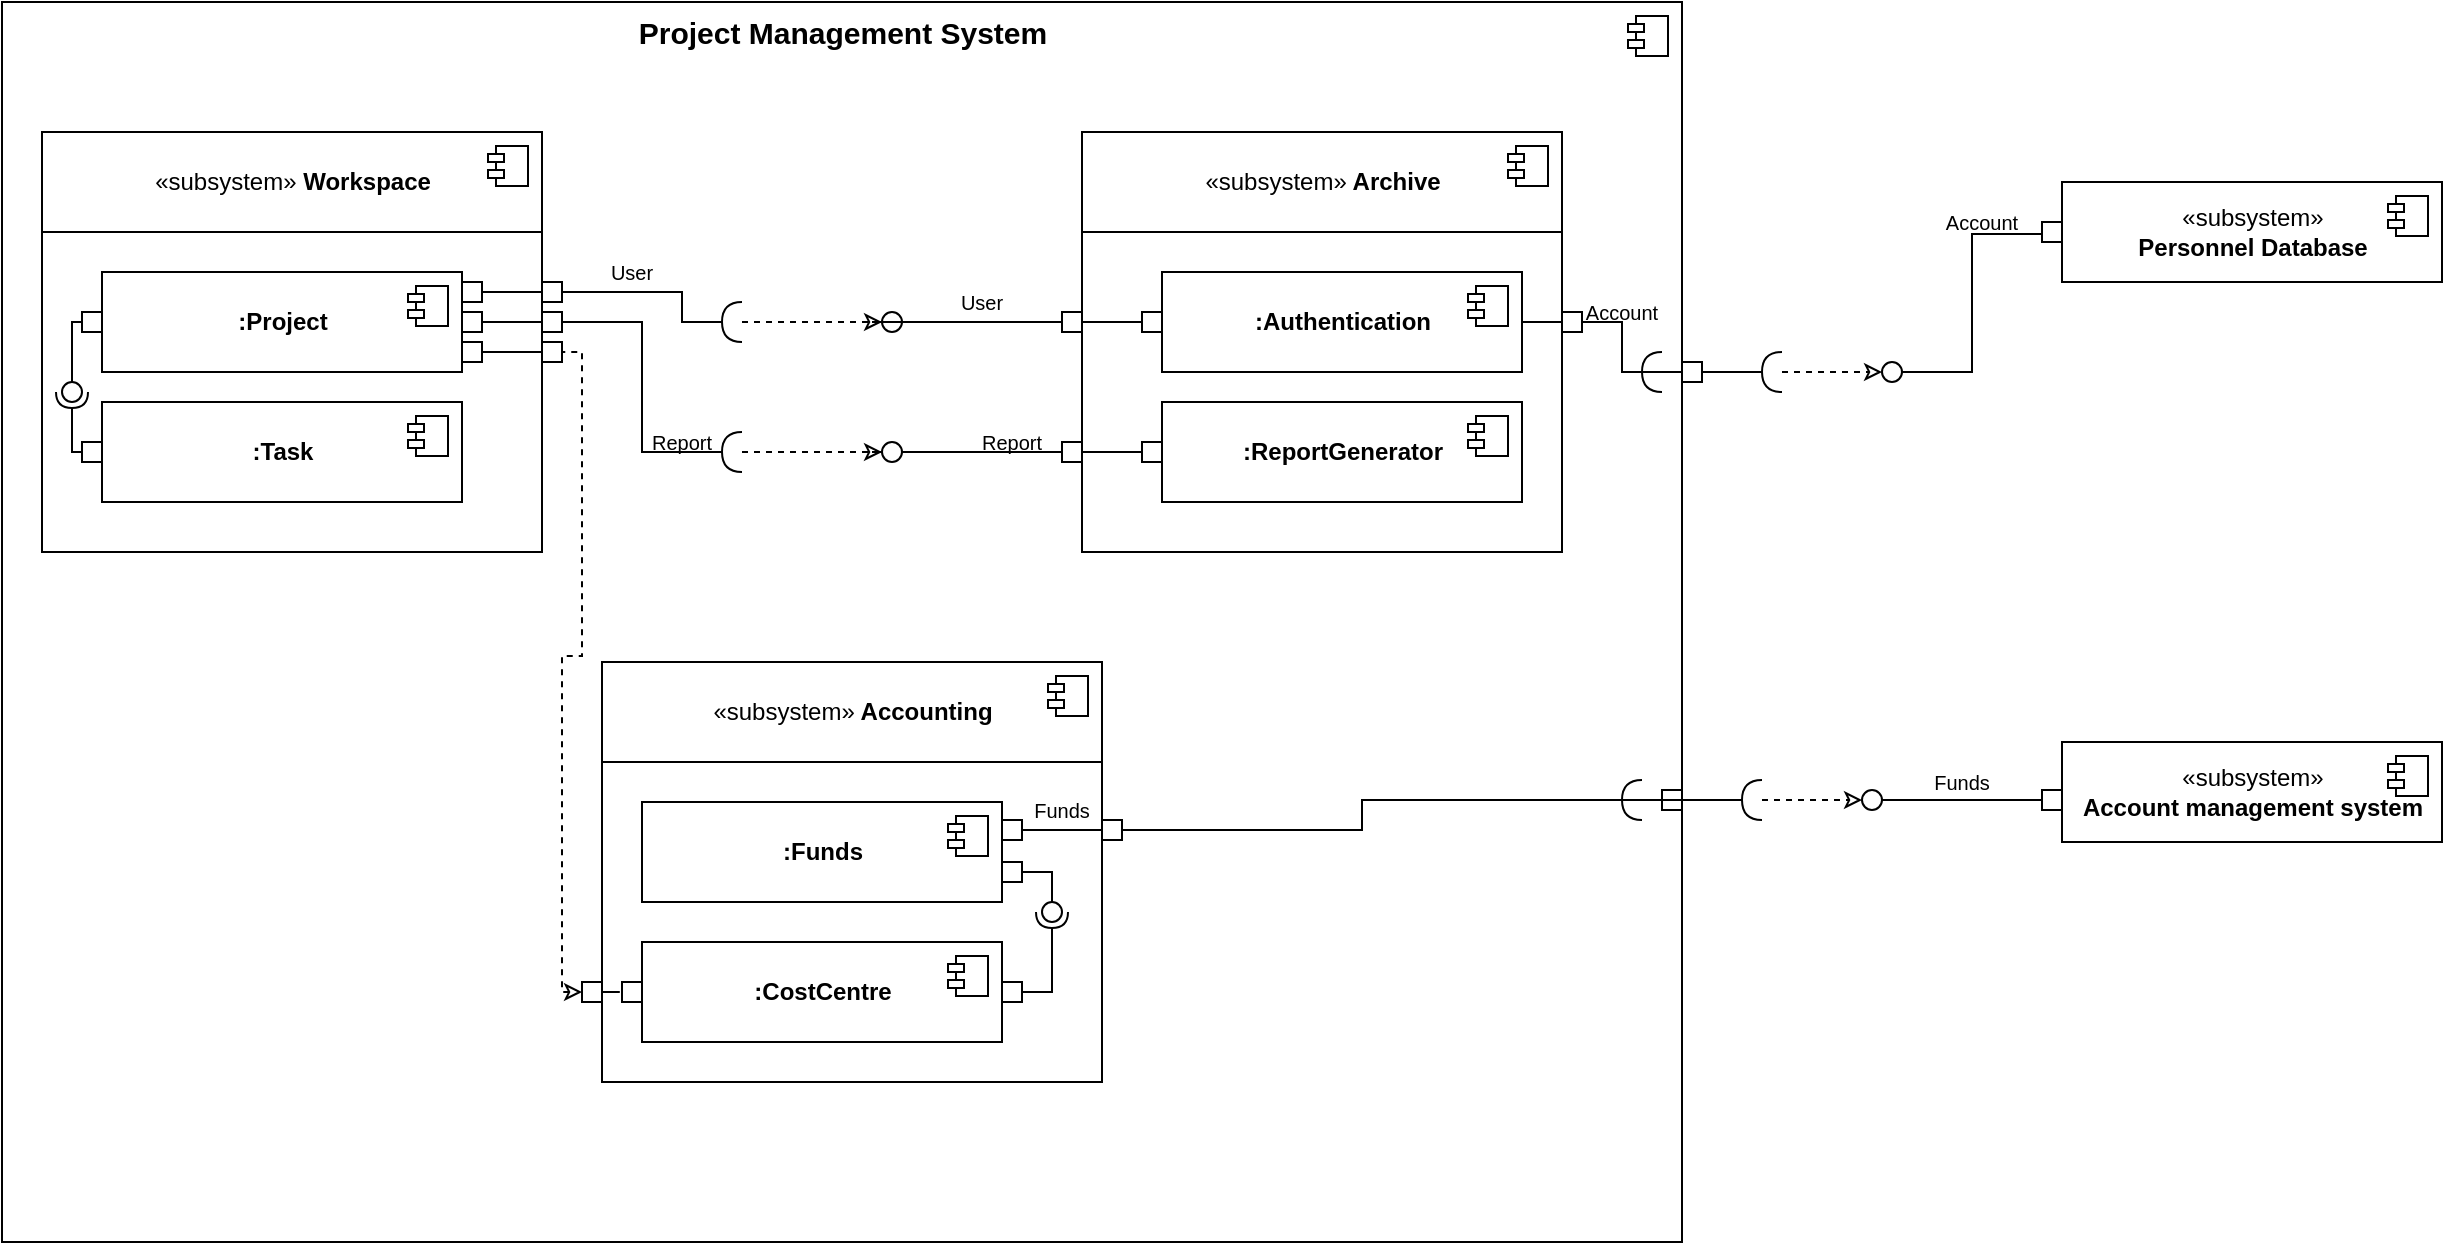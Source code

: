 <mxfile version="14.6.9" type="github">
  <diagram name="Page-1" id="5f0bae14-7c28-e335-631c-24af17079c00">
    <mxGraphModel dx="1654" dy="868" grid="1" gridSize="10" guides="1" tooltips="1" connect="1" arrows="1" fold="1" page="1" pageScale="1" pageWidth="1100" pageHeight="850" background="#ffffff" math="0" shadow="0">
      <root>
        <mxCell id="0" />
        <mxCell id="1" parent="0" />
        <mxCell id="7hVWozrfAJZLWaMvnfx6-36" value="&lt;font size=&quot;1&quot;&gt;&lt;b style=&quot;font-size: 15px&quot;&gt;Project Management System&lt;/b&gt;&lt;/font&gt;" style="html=1;dropTarget=0;verticalAlign=top;" parent="1" vertex="1">
          <mxGeometry x="130" y="30" width="840" height="620" as="geometry" />
        </mxCell>
        <mxCell id="7hVWozrfAJZLWaMvnfx6-37" value="" style="shape=module;jettyWidth=8;jettyHeight=4;" parent="7hVWozrfAJZLWaMvnfx6-36" vertex="1">
          <mxGeometry x="1" width="20" height="20" relative="1" as="geometry">
            <mxPoint x="-27" y="7" as="offset" />
          </mxGeometry>
        </mxCell>
        <mxCell id="7hVWozrfAJZLWaMvnfx6-3" value="«subsystem»&lt;b&gt; Archive&lt;/b&gt;" style="html=1;dropTarget=0;" parent="1" vertex="1">
          <mxGeometry x="670" y="95" width="240" height="50" as="geometry" />
        </mxCell>
        <mxCell id="7hVWozrfAJZLWaMvnfx6-4" value="" style="shape=module;jettyWidth=8;jettyHeight=4;" parent="7hVWozrfAJZLWaMvnfx6-3" vertex="1">
          <mxGeometry x="1" width="20" height="20" relative="1" as="geometry">
            <mxPoint x="-27" y="7" as="offset" />
          </mxGeometry>
        </mxCell>
        <mxCell id="7hVWozrfAJZLWaMvnfx6-5" value="" style="whiteSpace=wrap;html=1;" parent="1" vertex="1">
          <mxGeometry x="670" y="145" width="240" height="160" as="geometry" />
        </mxCell>
        <mxCell id="7hVWozrfAJZLWaMvnfx6-46" style="edgeStyle=orthogonalEdgeStyle;rounded=0;orthogonalLoop=1;jettySize=auto;html=1;entryX=0;entryY=0.5;entryDx=0;entryDy=0;endArrow=none;endFill=0;startArrow=none;" parent="1" source="7hVWozrfAJZLWaMvnfx6-47" target="7hVWozrfAJZLWaMvnfx6-44" edge="1">
          <mxGeometry relative="1" as="geometry">
            <Array as="points" />
          </mxGeometry>
        </mxCell>
        <mxCell id="7hVWozrfAJZLWaMvnfx6-12" value="&lt;b&gt;:Authentication&lt;/b&gt;&lt;br&gt;&lt;b&gt;&lt;/b&gt;" style="html=1;dropTarget=0;" parent="1" vertex="1">
          <mxGeometry x="710" y="165" width="180" height="50" as="geometry" />
        </mxCell>
        <mxCell id="7hVWozrfAJZLWaMvnfx6-13" value="" style="shape=module;jettyWidth=8;jettyHeight=4;" parent="7hVWozrfAJZLWaMvnfx6-12" vertex="1">
          <mxGeometry x="1" width="20" height="20" relative="1" as="geometry">
            <mxPoint x="-27" y="7" as="offset" />
          </mxGeometry>
        </mxCell>
        <mxCell id="7hVWozrfAJZLWaMvnfx6-14" value="&lt;b&gt;:ReportGenerator&lt;/b&gt;" style="html=1;dropTarget=0;" parent="1" vertex="1">
          <mxGeometry x="710" y="230" width="180" height="50" as="geometry" />
        </mxCell>
        <mxCell id="7hVWozrfAJZLWaMvnfx6-15" value="" style="shape=module;jettyWidth=8;jettyHeight=4;" parent="7hVWozrfAJZLWaMvnfx6-14" vertex="1">
          <mxGeometry x="1" width="20" height="20" relative="1" as="geometry">
            <mxPoint x="-27" y="7" as="offset" />
          </mxGeometry>
        </mxCell>
        <mxCell id="7hVWozrfAJZLWaMvnfx6-18" value="«subsystem»&lt;b&gt; Workspace&lt;/b&gt;" style="html=1;dropTarget=0;" parent="1" vertex="1">
          <mxGeometry x="150" y="95" width="250" height="50" as="geometry" />
        </mxCell>
        <mxCell id="7hVWozrfAJZLWaMvnfx6-19" value="" style="shape=module;jettyWidth=8;jettyHeight=4;" parent="7hVWozrfAJZLWaMvnfx6-18" vertex="1">
          <mxGeometry x="1" width="20" height="20" relative="1" as="geometry">
            <mxPoint x="-27" y="7" as="offset" />
          </mxGeometry>
        </mxCell>
        <mxCell id="7hVWozrfAJZLWaMvnfx6-20" value="" style="whiteSpace=wrap;html=1;" parent="1" vertex="1">
          <mxGeometry x="150" y="145" width="250" height="160" as="geometry" />
        </mxCell>
        <mxCell id="7hVWozrfAJZLWaMvnfx6-21" value="&lt;b&gt;:Project&lt;/b&gt;" style="html=1;dropTarget=0;" parent="1" vertex="1">
          <mxGeometry x="180" y="165" width="180" height="50" as="geometry" />
        </mxCell>
        <mxCell id="7hVWozrfAJZLWaMvnfx6-22" value="" style="shape=module;jettyWidth=8;jettyHeight=4;" parent="7hVWozrfAJZLWaMvnfx6-21" vertex="1">
          <mxGeometry x="1" width="20" height="20" relative="1" as="geometry">
            <mxPoint x="-27" y="7" as="offset" />
          </mxGeometry>
        </mxCell>
        <mxCell id="7hVWozrfAJZLWaMvnfx6-23" value="&lt;b&gt;:Task&lt;/b&gt;" style="html=1;dropTarget=0;" parent="1" vertex="1">
          <mxGeometry x="180" y="230" width="180" height="50" as="geometry" />
        </mxCell>
        <mxCell id="7hVWozrfAJZLWaMvnfx6-24" value="" style="shape=module;jettyWidth=8;jettyHeight=4;" parent="7hVWozrfAJZLWaMvnfx6-23" vertex="1">
          <mxGeometry x="1" width="20" height="20" relative="1" as="geometry">
            <mxPoint x="-27" y="7" as="offset" />
          </mxGeometry>
        </mxCell>
        <mxCell id="7hVWozrfAJZLWaMvnfx6-27" value="«subsystem»&lt;b&gt; Accounting&lt;/b&gt;" style="html=1;dropTarget=0;" parent="1" vertex="1">
          <mxGeometry x="430" y="360" width="250" height="50" as="geometry" />
        </mxCell>
        <mxCell id="7hVWozrfAJZLWaMvnfx6-28" value="" style="shape=module;jettyWidth=8;jettyHeight=4;" parent="7hVWozrfAJZLWaMvnfx6-27" vertex="1">
          <mxGeometry x="1" width="20" height="20" relative="1" as="geometry">
            <mxPoint x="-27" y="7" as="offset" />
          </mxGeometry>
        </mxCell>
        <mxCell id="7hVWozrfAJZLWaMvnfx6-29" value="" style="whiteSpace=wrap;html=1;" parent="1" vertex="1">
          <mxGeometry x="430" y="410" width="250" height="160" as="geometry" />
        </mxCell>
        <mxCell id="7hVWozrfAJZLWaMvnfx6-30" value="&lt;b&gt;:Funds&lt;/b&gt;" style="html=1;dropTarget=0;" parent="1" vertex="1">
          <mxGeometry x="450" y="430" width="180" height="50" as="geometry" />
        </mxCell>
        <mxCell id="7hVWozrfAJZLWaMvnfx6-31" value="" style="shape=module;jettyWidth=8;jettyHeight=4;" parent="7hVWozrfAJZLWaMvnfx6-30" vertex="1">
          <mxGeometry x="1" width="20" height="20" relative="1" as="geometry">
            <mxPoint x="-27" y="7" as="offset" />
          </mxGeometry>
        </mxCell>
        <mxCell id="7hVWozrfAJZLWaMvnfx6-32" value="&lt;b&gt;:CostCentre&lt;/b&gt;" style="html=1;dropTarget=0;" parent="1" vertex="1">
          <mxGeometry x="450" y="500" width="180" height="50" as="geometry" />
        </mxCell>
        <mxCell id="7hVWozrfAJZLWaMvnfx6-33" value="" style="shape=module;jettyWidth=8;jettyHeight=4;" parent="7hVWozrfAJZLWaMvnfx6-32" vertex="1">
          <mxGeometry x="1" width="20" height="20" relative="1" as="geometry">
            <mxPoint x="-27" y="7" as="offset" />
          </mxGeometry>
        </mxCell>
        <mxCell id="7hVWozrfAJZLWaMvnfx6-38" value="&lt;div&gt;«subsystem»&lt;b&gt;&lt;br&gt;&lt;/b&gt;&lt;/div&gt;&lt;div&gt;&lt;b&gt;Personnel Database&lt;/b&gt;&lt;/div&gt;" style="html=1;dropTarget=0;" parent="1" vertex="1">
          <mxGeometry x="1160" y="120" width="190" height="50" as="geometry" />
        </mxCell>
        <mxCell id="7hVWozrfAJZLWaMvnfx6-39" value="" style="shape=module;jettyWidth=8;jettyHeight=4;" parent="7hVWozrfAJZLWaMvnfx6-38" vertex="1">
          <mxGeometry x="1" width="20" height="20" relative="1" as="geometry">
            <mxPoint x="-27" y="7" as="offset" />
          </mxGeometry>
        </mxCell>
        <mxCell id="_KExfXiHHiprLWBPzAT7-42" style="edgeStyle=orthogonalEdgeStyle;rounded=0;orthogonalLoop=1;jettySize=auto;html=1;dashed=1;endArrow=classic;endFill=0;" edge="1" parent="1" source="7hVWozrfAJZLWaMvnfx6-41">
          <mxGeometry relative="1" as="geometry">
            <mxPoint x="1070" y="215" as="targetPoint" />
          </mxGeometry>
        </mxCell>
        <mxCell id="7hVWozrfAJZLWaMvnfx6-41" value="" style="shape=requiredInterface;html=1;verticalLabelPosition=bottom;direction=west;" parent="1" vertex="1">
          <mxGeometry x="1010" y="205" width="10" height="20" as="geometry" />
        </mxCell>
        <mxCell id="7hVWozrfAJZLWaMvnfx6-44" value="" style="rounded=0;whiteSpace=wrap;html=1;align=right;" parent="1" vertex="1">
          <mxGeometry x="970" y="210" width="10" height="10" as="geometry" />
        </mxCell>
        <mxCell id="7hVWozrfAJZLWaMvnfx6-45" value="" style="edgeStyle=orthogonalEdgeStyle;rounded=0;orthogonalLoop=1;jettySize=auto;html=1;entryX=1;entryY=0.5;entryDx=0;entryDy=0;startArrow=none;endArrow=none;endFill=0;" parent="1" source="7hVWozrfAJZLWaMvnfx6-41" target="7hVWozrfAJZLWaMvnfx6-44" edge="1">
          <mxGeometry relative="1" as="geometry">
            <mxPoint x="1040" y="220" as="sourcePoint" />
            <mxPoint x="970" y="220" as="targetPoint" />
            <Array as="points">
              <mxPoint x="990" y="215" />
              <mxPoint x="990" y="215" />
            </Array>
          </mxGeometry>
        </mxCell>
        <mxCell id="7hVWozrfAJZLWaMvnfx6-47" value="" style="shape=requiredInterface;html=1;verticalLabelPosition=bottom;direction=west;" parent="1" vertex="1">
          <mxGeometry x="950" y="205" width="10" height="20" as="geometry" />
        </mxCell>
        <mxCell id="7hVWozrfAJZLWaMvnfx6-48" value="" style="edgeStyle=orthogonalEdgeStyle;rounded=0;orthogonalLoop=1;jettySize=auto;html=1;entryX=1;entryY=0.5;entryDx=0;entryDy=0;endArrow=none;endFill=0;exitX=1;exitY=0.5;exitDx=0;exitDy=0;entryPerimeter=0;startArrow=none;" parent="1" source="_KExfXiHHiprLWBPzAT7-40" target="7hVWozrfAJZLWaMvnfx6-47" edge="1">
          <mxGeometry relative="1" as="geometry">
            <mxPoint x="890" y="215" as="sourcePoint" />
            <mxPoint x="970" y="215" as="targetPoint" />
            <Array as="points">
              <mxPoint x="940" y="190" />
              <mxPoint x="940" y="215" />
            </Array>
          </mxGeometry>
        </mxCell>
        <mxCell id="7hVWozrfAJZLWaMvnfx6-51" value="&lt;div&gt;«subsystem»&lt;b&gt;&lt;br&gt;&lt;/b&gt;&lt;/div&gt;&lt;div&gt;&lt;b&gt;Account management system&lt;/b&gt;&lt;/div&gt;" style="html=1;dropTarget=0;" parent="1" vertex="1">
          <mxGeometry x="1160" y="400" width="190" height="50" as="geometry" />
        </mxCell>
        <mxCell id="7hVWozrfAJZLWaMvnfx6-52" value="" style="shape=module;jettyWidth=8;jettyHeight=4;" parent="7hVWozrfAJZLWaMvnfx6-51" vertex="1">
          <mxGeometry x="1" width="20" height="20" relative="1" as="geometry">
            <mxPoint x="-27" y="7" as="offset" />
          </mxGeometry>
        </mxCell>
        <mxCell id="7hVWozrfAJZLWaMvnfx6-69" style="edgeStyle=orthogonalEdgeStyle;rounded=0;orthogonalLoop=1;jettySize=auto;html=1;entryX=0;entryY=0.5;entryDx=0;entryDy=0;endArrow=none;endFill=0;exitX=1;exitY=0.5;exitDx=0;exitDy=0;" parent="1" source="7hVWozrfAJZLWaMvnfx6-68" target="7hVWozrfAJZLWaMvnfx6-71" edge="1">
          <mxGeometry relative="1" as="geometry">
            <mxPoint x="390" y="190" as="targetPoint" />
            <Array as="points">
              <mxPoint x="400" y="205" />
            </Array>
          </mxGeometry>
        </mxCell>
        <mxCell id="7hVWozrfAJZLWaMvnfx6-68" value="" style="rounded=0;whiteSpace=wrap;html=1;align=right;" parent="1" vertex="1">
          <mxGeometry x="360" y="200" width="10" height="10" as="geometry" />
        </mxCell>
        <mxCell id="7hVWozrfAJZLWaMvnfx6-71" value="" style="rounded=0;whiteSpace=wrap;html=1;align=right;" parent="1" vertex="1">
          <mxGeometry x="400" y="200" width="10" height="10" as="geometry" />
        </mxCell>
        <mxCell id="7hVWozrfAJZLWaMvnfx6-75" value="" style="rounded=0;whiteSpace=wrap;html=1;align=right;" parent="1" vertex="1">
          <mxGeometry x="440" y="520" width="10" height="10" as="geometry" />
        </mxCell>
        <mxCell id="7hVWozrfAJZLWaMvnfx6-78" style="edgeStyle=orthogonalEdgeStyle;rounded=0;orthogonalLoop=1;jettySize=auto;html=1;endArrow=none;endFill=0;exitX=1;exitY=0.5;exitDx=0;exitDy=0;entryX=-0.109;entryY=0.574;entryDx=0;entryDy=0;entryPerimeter=0;" parent="1" source="7hVWozrfAJZLWaMvnfx6-76" target="7hVWozrfAJZLWaMvnfx6-75" edge="1">
          <mxGeometry relative="1" as="geometry" />
        </mxCell>
        <mxCell id="7hVWozrfAJZLWaMvnfx6-76" value="" style="rounded=0;whiteSpace=wrap;html=1;align=right;" parent="1" vertex="1">
          <mxGeometry x="420" y="520" width="10" height="10" as="geometry" />
        </mxCell>
        <mxCell id="7hVWozrfAJZLWaMvnfx6-77" value="" style="edgeStyle=orthogonalEdgeStyle;rounded=0;orthogonalLoop=1;jettySize=auto;html=1;endArrow=none;endFill=0;entryX=1;entryY=0.5;entryDx=0;entryDy=0;dashed=1;exitX=0;exitY=0.5;exitDx=0;exitDy=0;startArrow=classic;startFill=0;" parent="1" source="7hVWozrfAJZLWaMvnfx6-76" target="7hVWozrfAJZLWaMvnfx6-71" edge="1">
          <mxGeometry relative="1" as="geometry">
            <mxPoint x="427.8" y="526.16" as="sourcePoint" />
            <mxPoint x="410" y="190.034" as="targetPoint" />
            <Array as="points">
              <mxPoint x="410" y="525" />
              <mxPoint x="410" y="357" />
              <mxPoint x="420" y="357" />
              <mxPoint x="420" y="205" />
            </Array>
          </mxGeometry>
        </mxCell>
        <mxCell id="7hVWozrfAJZLWaMvnfx6-80" value="" style="rounded=0;orthogonalLoop=1;jettySize=auto;html=1;endArrow=none;endFill=0;exitX=0;exitY=0.5;exitDx=0;exitDy=0;startArrow=none;" parent="1" source="7hVWozrfAJZLWaMvnfx6-83" target="7hVWozrfAJZLWaMvnfx6-82" edge="1">
          <mxGeometry relative="1" as="geometry">
            <mxPoint x="390" y="255" as="sourcePoint" />
            <Array as="points">
              <mxPoint x="165" y="190" />
            </Array>
          </mxGeometry>
        </mxCell>
        <mxCell id="7hVWozrfAJZLWaMvnfx6-81" value="" style="rounded=0;orthogonalLoop=1;jettySize=auto;html=1;endArrow=halfCircle;endFill=0;entryX=0.5;entryY=0.5;entryDx=0;entryDy=0;endSize=6;strokeWidth=1;startArrow=none;exitX=0;exitY=0.5;exitDx=0;exitDy=0;" parent="1" target="7hVWozrfAJZLWaMvnfx6-82" edge="1" source="7hVWozrfAJZLWaMvnfx6-85">
          <mxGeometry relative="1" as="geometry">
            <mxPoint x="165" y="255" as="sourcePoint" />
            <Array as="points">
              <mxPoint x="165" y="255" />
            </Array>
          </mxGeometry>
        </mxCell>
        <mxCell id="7hVWozrfAJZLWaMvnfx6-82" value="" style="ellipse;whiteSpace=wrap;html=1;fontFamily=Helvetica;fontSize=12;fontColor=#000000;align=center;strokeColor=#000000;fillColor=#ffffff;points=[];aspect=fixed;resizable=0;" parent="1" vertex="1">
          <mxGeometry x="160" y="220" width="10" height="10" as="geometry" />
        </mxCell>
        <mxCell id="7hVWozrfAJZLWaMvnfx6-83" value="" style="rounded=0;whiteSpace=wrap;html=1;align=right;" parent="1" vertex="1">
          <mxGeometry x="170" y="185" width="10" height="10" as="geometry" />
        </mxCell>
        <mxCell id="7hVWozrfAJZLWaMvnfx6-84" value="" style="rounded=0;orthogonalLoop=1;jettySize=auto;html=1;endArrow=none;endFill=0;exitX=0;exitY=0.5;exitDx=0;exitDy=0;" parent="1" source="7hVWozrfAJZLWaMvnfx6-21" target="7hVWozrfAJZLWaMvnfx6-83" edge="1">
          <mxGeometry relative="1" as="geometry">
            <mxPoint x="180" y="190" as="sourcePoint" />
            <mxPoint x="165" y="220" as="targetPoint" />
            <Array as="points" />
          </mxGeometry>
        </mxCell>
        <mxCell id="7hVWozrfAJZLWaMvnfx6-85" value="" style="rounded=0;whiteSpace=wrap;html=1;align=right;" parent="1" vertex="1">
          <mxGeometry x="170" y="250" width="10" height="10" as="geometry" />
        </mxCell>
        <mxCell id="7hVWozrfAJZLWaMvnfx6-87" value="" style="rounded=0;orthogonalLoop=1;jettySize=auto;html=1;endArrow=none;endFill=0;endSize=6;strokeWidth=1;" parent="1" edge="1">
          <mxGeometry relative="1" as="geometry">
            <mxPoint x="165" y="255" as="sourcePoint" />
            <mxPoint x="165" y="255" as="targetPoint" />
            <Array as="points">
              <mxPoint x="165" y="255" />
            </Array>
          </mxGeometry>
        </mxCell>
        <mxCell id="_KExfXiHHiprLWBPzAT7-3" value="" style="rounded=0;whiteSpace=wrap;html=1;align=right;" vertex="1" parent="1">
          <mxGeometry x="630" y="460" width="10" height="10" as="geometry" />
        </mxCell>
        <mxCell id="_KExfXiHHiprLWBPzAT7-4" value="" style="rounded=0;orthogonalLoop=1;jettySize=auto;html=1;endArrow=none;endFill=0;startArrow=none;exitX=1;exitY=0.5;exitDx=0;exitDy=0;" edge="1" source="_KExfXiHHiprLWBPzAT7-3" target="_KExfXiHHiprLWBPzAT7-5" parent="1">
          <mxGeometry relative="1" as="geometry">
            <mxPoint x="640" y="455" as="sourcePoint" />
            <Array as="points">
              <mxPoint x="655" y="465" />
            </Array>
          </mxGeometry>
        </mxCell>
        <mxCell id="_KExfXiHHiprLWBPzAT7-5" value="" style="ellipse;whiteSpace=wrap;html=1;fontFamily=Helvetica;fontSize=12;fontColor=#000000;align=center;strokeColor=#000000;fillColor=#ffffff;points=[];aspect=fixed;resizable=0;" vertex="1" parent="1">
          <mxGeometry x="650" y="480" width="10" height="10" as="geometry" />
        </mxCell>
        <mxCell id="_KExfXiHHiprLWBPzAT7-6" value="" style="rounded=0;orthogonalLoop=1;jettySize=auto;html=1;endArrow=halfCircle;endFill=0;endSize=6;strokeWidth=1;startArrow=none;exitX=0;exitY=0.5;exitDx=0;exitDy=0;" edge="1" source="_KExfXiHHiprLWBPzAT7-7" parent="1">
          <mxGeometry relative="1" as="geometry">
            <mxPoint x="665" y="515" as="sourcePoint" />
            <Array as="points">
              <mxPoint x="655" y="525" />
            </Array>
            <mxPoint x="655" y="485" as="targetPoint" />
          </mxGeometry>
        </mxCell>
        <mxCell id="_KExfXiHHiprLWBPzAT7-7" value="" style="rounded=0;whiteSpace=wrap;html=1;align=right;" vertex="1" parent="1">
          <mxGeometry x="630" y="520" width="10" height="10" as="geometry" />
        </mxCell>
        <mxCell id="_KExfXiHHiprLWBPzAT7-9" value="" style="rounded=0;whiteSpace=wrap;html=1;align=right;" vertex="1" parent="1">
          <mxGeometry x="660" y="250" width="10" height="10" as="geometry" />
        </mxCell>
        <mxCell id="_KExfXiHHiprLWBPzAT7-19" style="edgeStyle=orthogonalEdgeStyle;rounded=0;orthogonalLoop=1;jettySize=auto;html=1;entryX=1;entryY=0.5;entryDx=0;entryDy=0;entryPerimeter=0;endArrow=none;endFill=0;" edge="1" parent="1" source="_KExfXiHHiprLWBPzAT7-12" target="_KExfXiHHiprLWBPzAT7-18">
          <mxGeometry relative="1" as="geometry">
            <Array as="points">
              <mxPoint x="450" y="190" />
              <mxPoint x="450" y="255" />
            </Array>
          </mxGeometry>
        </mxCell>
        <mxCell id="_KExfXiHHiprLWBPzAT7-12" value="" style="rounded=0;whiteSpace=wrap;html=1;align=right;" vertex="1" parent="1">
          <mxGeometry x="400" y="185" width="10" height="10" as="geometry" />
        </mxCell>
        <mxCell id="_KExfXiHHiprLWBPzAT7-17" style="edgeStyle=orthogonalEdgeStyle;rounded=0;orthogonalLoop=1;jettySize=auto;html=1;endArrow=none;endFill=0;exitX=1;exitY=0.5;exitDx=0;exitDy=0;" edge="1" parent="1" source="_KExfXiHHiprLWBPzAT7-13">
          <mxGeometry relative="1" as="geometry">
            <mxPoint x="400" y="180" as="targetPoint" />
            <Array as="points">
              <mxPoint x="400" y="190" />
            </Array>
          </mxGeometry>
        </mxCell>
        <mxCell id="_KExfXiHHiprLWBPzAT7-13" value="" style="rounded=0;whiteSpace=wrap;html=1;align=right;" vertex="1" parent="1">
          <mxGeometry x="360" y="185" width="10" height="10" as="geometry" />
        </mxCell>
        <mxCell id="_KExfXiHHiprLWBPzAT7-16" style="edgeStyle=orthogonalEdgeStyle;rounded=0;orthogonalLoop=1;jettySize=auto;html=1;exitX=0;exitY=0.5;exitDx=0;exitDy=0;entryX=1;entryY=0.5;entryDx=0;entryDy=0;endArrow=none;endFill=0;" edge="1" parent="1" source="_KExfXiHHiprLWBPzAT7-14" target="_KExfXiHHiprLWBPzAT7-9">
          <mxGeometry relative="1" as="geometry">
            <mxPoint x="670" y="257" as="targetPoint" />
            <Array as="points">
              <mxPoint x="690" y="255" />
              <mxPoint x="690" y="255" />
            </Array>
          </mxGeometry>
        </mxCell>
        <mxCell id="_KExfXiHHiprLWBPzAT7-14" value="" style="rounded=0;whiteSpace=wrap;html=1;align=right;" vertex="1" parent="1">
          <mxGeometry x="700" y="250" width="10" height="10" as="geometry" />
        </mxCell>
        <mxCell id="_KExfXiHHiprLWBPzAT7-21" style="edgeStyle=orthogonalEdgeStyle;rounded=0;orthogonalLoop=1;jettySize=auto;html=1;dashed=1;endArrow=classic;endFill=0;" edge="1" parent="1" source="_KExfXiHHiprLWBPzAT7-18">
          <mxGeometry relative="1" as="geometry">
            <mxPoint x="570" y="255" as="targetPoint" />
            <Array as="points">
              <mxPoint x="495" y="255" />
            </Array>
          </mxGeometry>
        </mxCell>
        <mxCell id="_KExfXiHHiprLWBPzAT7-18" value="" style="shape=requiredInterface;html=1;verticalLabelPosition=bottom;direction=west;" vertex="1" parent="1">
          <mxGeometry x="490" y="245" width="10" height="20" as="geometry" />
        </mxCell>
        <mxCell id="_KExfXiHHiprLWBPzAT7-22" style="edgeStyle=orthogonalEdgeStyle;rounded=0;orthogonalLoop=1;jettySize=auto;html=1;entryX=0;entryY=0.5;entryDx=0;entryDy=0;endArrow=none;endFill=0;" edge="1" parent="1" source="_KExfXiHHiprLWBPzAT7-20" target="_KExfXiHHiprLWBPzAT7-9">
          <mxGeometry relative="1" as="geometry">
            <Array as="points">
              <mxPoint x="565" y="255" />
              <mxPoint x="565" y="255" />
            </Array>
          </mxGeometry>
        </mxCell>
        <mxCell id="_KExfXiHHiprLWBPzAT7-20" value="" style="ellipse;whiteSpace=wrap;html=1;fontFamily=Helvetica;fontSize=12;fontColor=#000000;align=center;strokeColor=#000000;fillColor=#ffffff;points=[];aspect=fixed;resizable=0;" vertex="1" parent="1">
          <mxGeometry x="570" y="250" width="10" height="10" as="geometry" />
        </mxCell>
        <mxCell id="_KExfXiHHiprLWBPzAT7-25" value="" style="rounded=0;whiteSpace=wrap;html=1;align=right;" vertex="1" parent="1">
          <mxGeometry x="360" y="170" width="10" height="10" as="geometry" />
        </mxCell>
        <mxCell id="_KExfXiHHiprLWBPzAT7-26" style="edgeStyle=orthogonalEdgeStyle;rounded=0;orthogonalLoop=1;jettySize=auto;html=1;endArrow=none;endFill=0;exitX=1;exitY=0.5;exitDx=0;exitDy=0;" edge="1" source="_KExfXiHHiprLWBPzAT7-25" parent="1">
          <mxGeometry relative="1" as="geometry">
            <mxPoint x="400" y="165" as="targetPoint" />
            <Array as="points">
              <mxPoint x="400" y="175" />
            </Array>
          </mxGeometry>
        </mxCell>
        <mxCell id="_KExfXiHHiprLWBPzAT7-27" value="" style="rounded=0;whiteSpace=wrap;html=1;align=right;" vertex="1" parent="1">
          <mxGeometry x="400" y="170" width="10" height="10" as="geometry" />
        </mxCell>
        <mxCell id="_KExfXiHHiprLWBPzAT7-28" style="edgeStyle=orthogonalEdgeStyle;rounded=0;orthogonalLoop=1;jettySize=auto;html=1;endArrow=none;endFill=0;" edge="1" source="_KExfXiHHiprLWBPzAT7-27" parent="1">
          <mxGeometry relative="1" as="geometry">
            <mxPoint x="490" y="190" as="targetPoint" />
            <Array as="points">
              <mxPoint x="470" y="175" />
              <mxPoint x="470" y="190" />
              <mxPoint x="490" y="190" />
            </Array>
          </mxGeometry>
        </mxCell>
        <mxCell id="_KExfXiHHiprLWBPzAT7-33" value="" style="shape=requiredInterface;html=1;verticalLabelPosition=bottom;direction=west;" vertex="1" parent="1">
          <mxGeometry x="490" y="180" width="10" height="20" as="geometry" />
        </mxCell>
        <mxCell id="_KExfXiHHiprLWBPzAT7-34" style="edgeStyle=orthogonalEdgeStyle;rounded=0;orthogonalLoop=1;jettySize=auto;html=1;dashed=1;endArrow=classic;endFill=0;" edge="1" source="_KExfXiHHiprLWBPzAT7-33" parent="1">
          <mxGeometry relative="1" as="geometry">
            <mxPoint x="570" y="190" as="targetPoint" />
            <Array as="points">
              <mxPoint x="495" y="190" />
            </Array>
          </mxGeometry>
        </mxCell>
        <mxCell id="_KExfXiHHiprLWBPzAT7-35" value="" style="ellipse;whiteSpace=wrap;html=1;fontFamily=Helvetica;fontSize=12;fontColor=#000000;align=center;strokeColor=#000000;fillColor=#ffffff;points=[];aspect=fixed;resizable=0;" vertex="1" parent="1">
          <mxGeometry x="570" y="185" width="10" height="10" as="geometry" />
        </mxCell>
        <mxCell id="_KExfXiHHiprLWBPzAT7-36" style="edgeStyle=orthogonalEdgeStyle;rounded=0;orthogonalLoop=1;jettySize=auto;html=1;entryX=0;entryY=0.5;entryDx=0;entryDy=0;endArrow=none;endFill=0;" edge="1" source="_KExfXiHHiprLWBPzAT7-35" parent="1">
          <mxGeometry relative="1" as="geometry">
            <mxPoint x="660" y="190" as="targetPoint" />
            <Array as="points">
              <mxPoint x="565" y="190" />
              <mxPoint x="565" y="190" />
            </Array>
          </mxGeometry>
        </mxCell>
        <mxCell id="_KExfXiHHiprLWBPzAT7-37" value="" style="rounded=0;whiteSpace=wrap;html=1;align=right;" vertex="1" parent="1">
          <mxGeometry x="660" y="185" width="10" height="10" as="geometry" />
        </mxCell>
        <mxCell id="_KExfXiHHiprLWBPzAT7-38" style="edgeStyle=orthogonalEdgeStyle;rounded=0;orthogonalLoop=1;jettySize=auto;html=1;exitX=0;exitY=0.5;exitDx=0;exitDy=0;entryX=1;entryY=0.5;entryDx=0;entryDy=0;endArrow=none;endFill=0;" edge="1" source="_KExfXiHHiprLWBPzAT7-39" target="_KExfXiHHiprLWBPzAT7-37" parent="1">
          <mxGeometry relative="1" as="geometry">
            <mxPoint x="670" y="192" as="targetPoint" />
            <Array as="points">
              <mxPoint x="690" y="190" />
              <mxPoint x="690" y="190" />
            </Array>
          </mxGeometry>
        </mxCell>
        <mxCell id="_KExfXiHHiprLWBPzAT7-39" value="" style="rounded=0;whiteSpace=wrap;html=1;align=right;" vertex="1" parent="1">
          <mxGeometry x="700" y="185" width="10" height="10" as="geometry" />
        </mxCell>
        <mxCell id="_KExfXiHHiprLWBPzAT7-40" value="" style="rounded=0;whiteSpace=wrap;html=1;align=right;" vertex="1" parent="1">
          <mxGeometry x="910" y="185" width="10" height="10" as="geometry" />
        </mxCell>
        <mxCell id="_KExfXiHHiprLWBPzAT7-41" value="" style="edgeStyle=orthogonalEdgeStyle;rounded=0;orthogonalLoop=1;jettySize=auto;html=1;endArrow=none;endFill=0;exitX=1;exitY=0.5;exitDx=0;exitDy=0;" edge="1" parent="1" source="7hVWozrfAJZLWaMvnfx6-12">
          <mxGeometry relative="1" as="geometry">
            <mxPoint x="890" y="190" as="sourcePoint" />
            <mxPoint x="910" y="190" as="targetPoint" />
            <Array as="points" />
          </mxGeometry>
        </mxCell>
        <mxCell id="_KExfXiHHiprLWBPzAT7-43" value="" style="ellipse;whiteSpace=wrap;html=1;fontFamily=Helvetica;fontSize=12;fontColor=#000000;align=center;strokeColor=#000000;fillColor=#ffffff;points=[];aspect=fixed;resizable=0;" vertex="1" parent="1">
          <mxGeometry x="1070" y="210" width="10" height="10" as="geometry" />
        </mxCell>
        <mxCell id="_KExfXiHHiprLWBPzAT7-45" value="" style="rounded=0;whiteSpace=wrap;html=1;align=right;" vertex="1" parent="1">
          <mxGeometry x="1150" y="140" width="10" height="10" as="geometry" />
        </mxCell>
        <mxCell id="_KExfXiHHiprLWBPzAT7-46" value="" style="edgeStyle=orthogonalEdgeStyle;rounded=0;orthogonalLoop=1;jettySize=auto;html=1;entryX=0;entryY=0.6;entryDx=0;entryDy=0;entryPerimeter=0;endArrow=none;endFill=0;" edge="1" parent="1" source="_KExfXiHHiprLWBPzAT7-43" target="_KExfXiHHiprLWBPzAT7-45">
          <mxGeometry relative="1" as="geometry">
            <mxPoint x="1080.0" y="215.029" as="sourcePoint" />
            <mxPoint x="1160" y="150" as="targetPoint" />
          </mxGeometry>
        </mxCell>
        <mxCell id="_KExfXiHHiprLWBPzAT7-49" value="" style="ellipse;whiteSpace=wrap;html=1;fontFamily=Helvetica;fontSize=12;fontColor=#000000;align=center;strokeColor=#000000;fillColor=#ffffff;points=[];aspect=fixed;resizable=0;" vertex="1" parent="1">
          <mxGeometry x="1060" y="424" width="10" height="10" as="geometry" />
        </mxCell>
        <mxCell id="_KExfXiHHiprLWBPzAT7-50" style="edgeStyle=orthogonalEdgeStyle;rounded=0;orthogonalLoop=1;jettySize=auto;html=1;dashed=1;endArrow=classic;endFill=0;" edge="1" parent="1">
          <mxGeometry relative="1" as="geometry">
            <mxPoint x="1060" y="429" as="targetPoint" />
            <mxPoint x="1010" y="429" as="sourcePoint" />
          </mxGeometry>
        </mxCell>
        <mxCell id="_KExfXiHHiprLWBPzAT7-51" value="" style="shape=requiredInterface;html=1;verticalLabelPosition=bottom;direction=west;" vertex="1" parent="1">
          <mxGeometry x="1000" y="419" width="10" height="20" as="geometry" />
        </mxCell>
        <mxCell id="_KExfXiHHiprLWBPzAT7-52" value="" style="edgeStyle=orthogonalEdgeStyle;rounded=0;orthogonalLoop=1;jettySize=auto;html=1;entryX=1;entryY=0.5;entryDx=0;entryDy=0;startArrow=none;endArrow=none;endFill=0;" edge="1" target="_KExfXiHHiprLWBPzAT7-53" parent="1">
          <mxGeometry relative="1" as="geometry">
            <mxPoint x="1000" y="429" as="sourcePoint" />
            <mxPoint x="960" y="434" as="targetPoint" />
            <Array as="points">
              <mxPoint x="980" y="429" />
              <mxPoint x="980" y="429" />
            </Array>
          </mxGeometry>
        </mxCell>
        <mxCell id="_KExfXiHHiprLWBPzAT7-53" value="" style="rounded=0;whiteSpace=wrap;html=1;align=right;" vertex="1" parent="1">
          <mxGeometry x="960" y="424" width="10" height="10" as="geometry" />
        </mxCell>
        <mxCell id="_KExfXiHHiprLWBPzAT7-58" style="edgeStyle=orthogonalEdgeStyle;rounded=0;orthogonalLoop=1;jettySize=auto;html=1;entryX=0;entryY=0.5;entryDx=0;entryDy=0;endArrow=none;endFill=0;" edge="1" parent="1" source="_KExfXiHHiprLWBPzAT7-54" target="_KExfXiHHiprLWBPzAT7-53">
          <mxGeometry relative="1" as="geometry" />
        </mxCell>
        <mxCell id="_KExfXiHHiprLWBPzAT7-54" value="" style="shape=requiredInterface;html=1;verticalLabelPosition=bottom;direction=west;" vertex="1" parent="1">
          <mxGeometry x="940" y="419" width="10" height="20" as="geometry" />
        </mxCell>
        <mxCell id="_KExfXiHHiprLWBPzAT7-55" value="" style="edgeStyle=orthogonalEdgeStyle;rounded=0;orthogonalLoop=1;jettySize=auto;html=1;entryX=1;entryY=0.5;entryDx=0;entryDy=0;endArrow=none;endFill=0;exitX=1;exitY=0.5;exitDx=0;exitDy=0;entryPerimeter=0;startArrow=none;" edge="1" source="_KExfXiHHiprLWBPzAT7-56" target="_KExfXiHHiprLWBPzAT7-54" parent="1">
          <mxGeometry relative="1" as="geometry">
            <mxPoint x="910" y="404" as="sourcePoint" />
            <mxPoint x="960" y="429" as="targetPoint" />
            <Array as="points">
              <mxPoint x="810" y="444" />
              <mxPoint x="810" y="429" />
            </Array>
          </mxGeometry>
        </mxCell>
        <mxCell id="_KExfXiHHiprLWBPzAT7-56" value="" style="rounded=0;whiteSpace=wrap;html=1;align=right;" vertex="1" parent="1">
          <mxGeometry x="680" y="439" width="10" height="10" as="geometry" />
        </mxCell>
        <mxCell id="_KExfXiHHiprLWBPzAT7-59" value="" style="rounded=0;whiteSpace=wrap;html=1;align=right;" vertex="1" parent="1">
          <mxGeometry x="1150" y="424" width="10" height="10" as="geometry" />
        </mxCell>
        <mxCell id="_KExfXiHHiprLWBPzAT7-60" value="" style="edgeStyle=orthogonalEdgeStyle;rounded=0;orthogonalLoop=1;jettySize=auto;html=1;endArrow=none;endFill=0;" edge="1" parent="1" source="_KExfXiHHiprLWBPzAT7-49" target="_KExfXiHHiprLWBPzAT7-59">
          <mxGeometry relative="1" as="geometry">
            <mxPoint x="1070" y="429" as="sourcePoint" />
            <mxPoint x="1159" y="429" as="targetPoint" />
            <Array as="points" />
          </mxGeometry>
        </mxCell>
        <mxCell id="_KExfXiHHiprLWBPzAT7-62" style="edgeStyle=orthogonalEdgeStyle;rounded=0;orthogonalLoop=1;jettySize=auto;html=1;entryX=0;entryY=0.5;entryDx=0;entryDy=0;endArrow=none;endFill=0;" edge="1" parent="1" source="_KExfXiHHiprLWBPzAT7-61" target="_KExfXiHHiprLWBPzAT7-56">
          <mxGeometry relative="1" as="geometry" />
        </mxCell>
        <mxCell id="_KExfXiHHiprLWBPzAT7-61" value="" style="rounded=0;whiteSpace=wrap;html=1;align=right;" vertex="1" parent="1">
          <mxGeometry x="630" y="439" width="10" height="10" as="geometry" />
        </mxCell>
        <mxCell id="_KExfXiHHiprLWBPzAT7-64" value="Account" style="text;html=1;strokeColor=none;fillColor=none;align=center;verticalAlign=middle;whiteSpace=wrap;rounded=0;fontSize=10;" vertex="1" parent="1">
          <mxGeometry x="920" y="175" width="40" height="20" as="geometry" />
        </mxCell>
        <mxCell id="_KExfXiHHiprLWBPzAT7-65" value="Account" style="text;html=1;strokeColor=none;fillColor=none;align=center;verticalAlign=middle;whiteSpace=wrap;rounded=0;fontSize=10;" vertex="1" parent="1">
          <mxGeometry x="1100" y="130" width="40" height="20" as="geometry" />
        </mxCell>
        <mxCell id="_KExfXiHHiprLWBPzAT7-66" value="Funds" style="text;html=1;strokeColor=none;fillColor=none;align=center;verticalAlign=middle;whiteSpace=wrap;rounded=0;fontSize=10;" vertex="1" parent="1">
          <mxGeometry x="1090" y="410" width="40" height="20" as="geometry" />
        </mxCell>
        <mxCell id="_KExfXiHHiprLWBPzAT7-68" value="Funds" style="text;html=1;strokeColor=none;fillColor=none;align=center;verticalAlign=middle;whiteSpace=wrap;rounded=0;fontSize=10;" vertex="1" parent="1">
          <mxGeometry x="640" y="424" width="40" height="20" as="geometry" />
        </mxCell>
        <mxCell id="_KExfXiHHiprLWBPzAT7-69" value="User" style="text;html=1;strokeColor=none;fillColor=none;align=center;verticalAlign=middle;whiteSpace=wrap;rounded=0;fontSize=10;" vertex="1" parent="1">
          <mxGeometry x="600" y="170" width="40" height="20" as="geometry" />
        </mxCell>
        <mxCell id="_KExfXiHHiprLWBPzAT7-70" value="User" style="text;html=1;strokeColor=none;fillColor=none;align=center;verticalAlign=middle;whiteSpace=wrap;rounded=0;fontSize=10;" vertex="1" parent="1">
          <mxGeometry x="425" y="155" width="40" height="20" as="geometry" />
        </mxCell>
        <mxCell id="_KExfXiHHiprLWBPzAT7-71" value="Report" style="text;html=1;strokeColor=none;fillColor=none;align=center;verticalAlign=middle;whiteSpace=wrap;rounded=0;fontSize=10;" vertex="1" parent="1">
          <mxGeometry x="615" y="240" width="40" height="20" as="geometry" />
        </mxCell>
        <mxCell id="_KExfXiHHiprLWBPzAT7-72" value="Report" style="text;html=1;strokeColor=none;fillColor=none;align=center;verticalAlign=middle;whiteSpace=wrap;rounded=0;fontSize=10;" vertex="1" parent="1">
          <mxGeometry x="450" y="240" width="40" height="20" as="geometry" />
        </mxCell>
      </root>
    </mxGraphModel>
  </diagram>
</mxfile>
